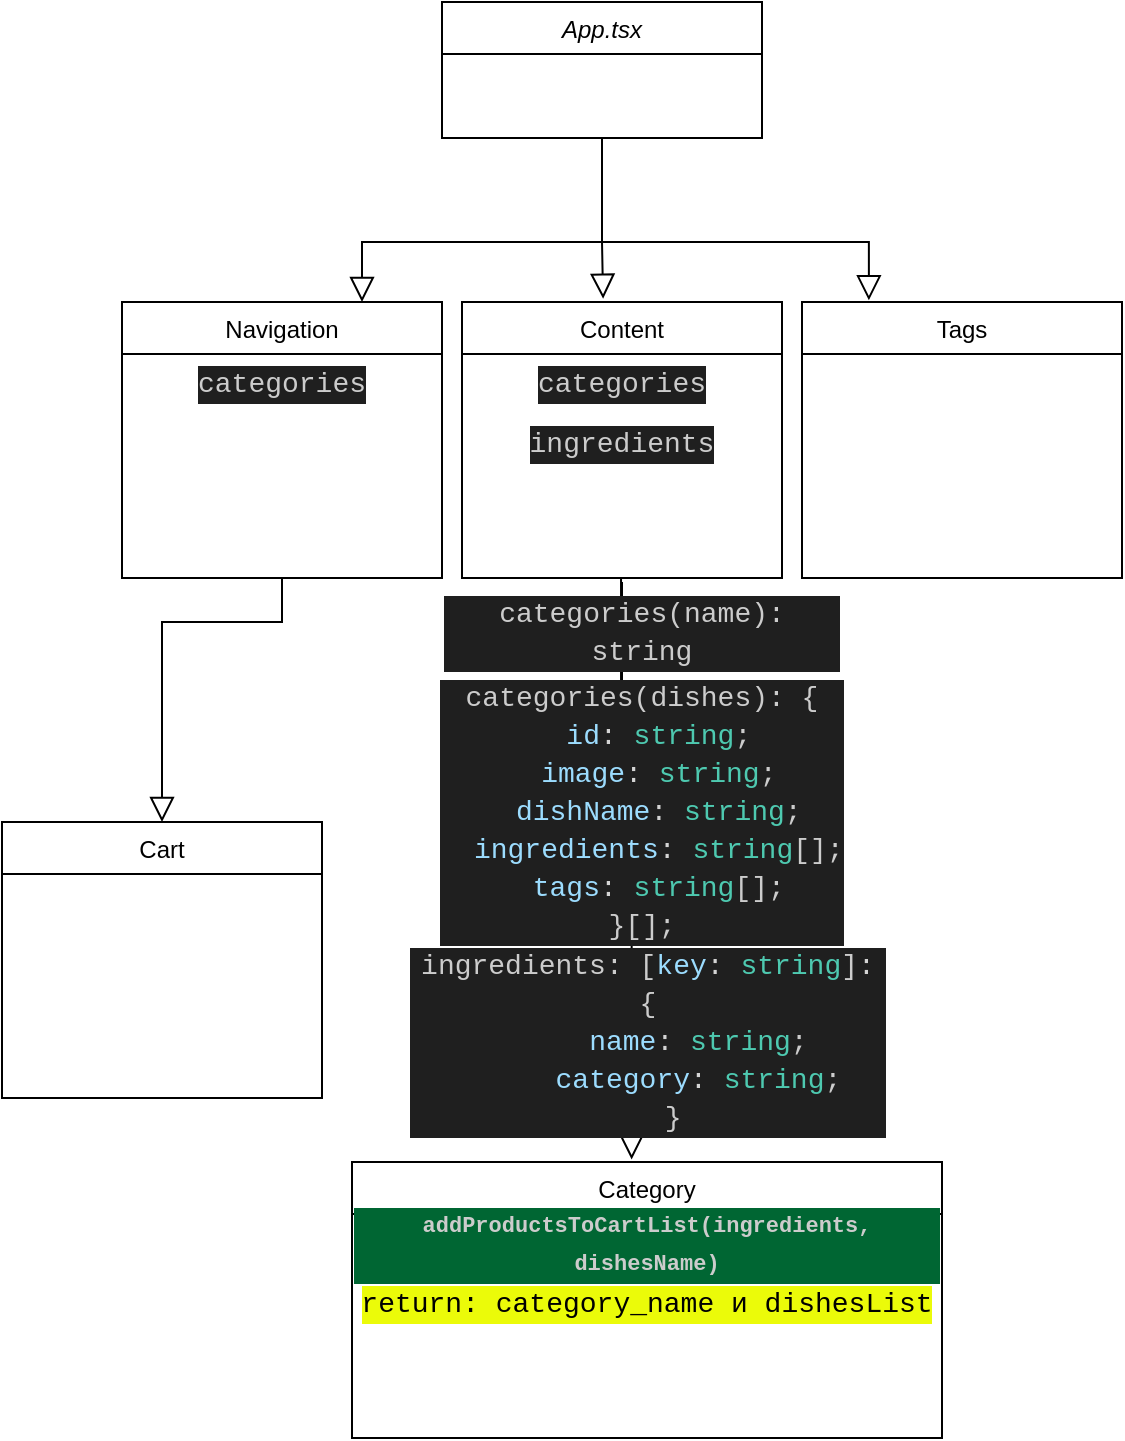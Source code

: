 <mxfile version="21.3.4" type="github">
  <diagram id="C5RBs43oDa-KdzZeNtuy" name="Page-1">
    <mxGraphModel dx="1827" dy="1684" grid="1" gridSize="10" guides="1" tooltips="1" connect="1" arrows="1" fold="1" page="1" pageScale="1" pageWidth="827" pageHeight="1169" math="0" shadow="0">
      <root>
        <mxCell id="WIyWlLk6GJQsqaUBKTNV-0" />
        <mxCell id="WIyWlLk6GJQsqaUBKTNV-1" parent="WIyWlLk6GJQsqaUBKTNV-0" />
        <mxCell id="zkfFHV4jXpPFQw0GAbJ--0" value="App.tsx" style="swimlane;fontStyle=2;align=center;verticalAlign=top;childLayout=stackLayout;horizontal=1;startSize=26;horizontalStack=0;resizeParent=1;resizeLast=0;collapsible=1;marginBottom=0;rounded=0;shadow=0;strokeWidth=1;" parent="WIyWlLk6GJQsqaUBKTNV-1" vertex="1">
          <mxGeometry x="-40" y="-1070" width="160" height="68" as="geometry">
            <mxRectangle x="230" y="140" width="160" height="26" as="alternateBounds" />
          </mxGeometry>
        </mxCell>
        <mxCell id="zkfFHV4jXpPFQw0GAbJ--16" value="" style="endArrow=block;endSize=10;endFill=0;shadow=0;strokeWidth=1;rounded=0;edgeStyle=elbowEdgeStyle;elbow=vertical;entryX=0.75;entryY=0;entryDx=0;entryDy=0;" parent="WIyWlLk6GJQsqaUBKTNV-1" target="HImORC_qOO-QrwHqmKr2-1" edge="1">
          <mxGeometry width="160" relative="1" as="geometry">
            <mxPoint x="42" y="-950" as="sourcePoint" />
            <mxPoint x="-40" y="-798.758" as="targetPoint" />
            <Array as="points">
              <mxPoint x="12" y="-950" />
            </Array>
          </mxGeometry>
        </mxCell>
        <mxCell id="zkfFHV4jXpPFQw0GAbJ--17" value="Content" style="swimlane;fontStyle=0;align=center;verticalAlign=top;childLayout=stackLayout;horizontal=1;startSize=26;horizontalStack=0;resizeParent=1;resizeLast=0;collapsible=1;marginBottom=0;rounded=0;shadow=0;strokeWidth=1;" parent="WIyWlLk6GJQsqaUBKTNV-1" vertex="1">
          <mxGeometry x="-30" y="-920" width="160" height="138" as="geometry">
            <mxRectangle x="550" y="140" width="160" height="26" as="alternateBounds" />
          </mxGeometry>
        </mxCell>
        <mxCell id="HImORC_qOO-QrwHqmKr2-9" value="&lt;div style=&quot;color: rgb(204, 204, 204); background-color: rgb(31, 31, 31); font-family: Consolas, &amp;quot;Courier New&amp;quot;, monospace; font-size: 14px; line-height: 19px;&quot;&gt;categories&lt;/div&gt;" style="text;html=1;strokeColor=none;fillColor=none;align=center;verticalAlign=middle;whiteSpace=wrap;rounded=0;" vertex="1" parent="zkfFHV4jXpPFQw0GAbJ--17">
          <mxGeometry y="26" width="160" height="30" as="geometry" />
        </mxCell>
        <mxCell id="HImORC_qOO-QrwHqmKr2-10" value="&lt;div style=&quot;color: rgb(204, 204, 204); background-color: rgb(31, 31, 31); font-family: Consolas, &amp;quot;Courier New&amp;quot;, monospace; font-size: 14px; line-height: 19px;&quot;&gt;ingredients&lt;/div&gt;" style="text;html=1;strokeColor=none;fillColor=none;align=center;verticalAlign=middle;whiteSpace=wrap;rounded=0;" vertex="1" parent="zkfFHV4jXpPFQw0GAbJ--17">
          <mxGeometry y="56" width="160" height="30" as="geometry" />
        </mxCell>
        <mxCell id="HImORC_qOO-QrwHqmKr2-0" value="" style="endArrow=block;endSize=10;endFill=0;shadow=0;strokeWidth=1;rounded=0;edgeStyle=elbowEdgeStyle;elbow=vertical;entryX=0.441;entryY=-0.012;entryDx=0;entryDy=0;entryPerimeter=0;" edge="1" parent="WIyWlLk6GJQsqaUBKTNV-1" target="zkfFHV4jXpPFQw0GAbJ--17">
          <mxGeometry width="160" relative="1" as="geometry">
            <mxPoint x="40" y="-1000" as="sourcePoint" />
            <mxPoint x="125.28" y="-854.416" as="targetPoint" />
            <Array as="points">
              <mxPoint x="80" y="-950" />
              <mxPoint x="90" y="-1010" />
            </Array>
          </mxGeometry>
        </mxCell>
        <mxCell id="HImORC_qOO-QrwHqmKr2-1" value="Navigation" style="swimlane;fontStyle=0;align=center;verticalAlign=top;childLayout=stackLayout;horizontal=1;startSize=26;horizontalStack=0;resizeParent=1;resizeLast=0;collapsible=1;marginBottom=0;rounded=0;shadow=0;strokeWidth=1;" vertex="1" parent="WIyWlLk6GJQsqaUBKTNV-1">
          <mxGeometry x="-200" y="-920" width="160" height="138" as="geometry">
            <mxRectangle x="550" y="140" width="160" height="26" as="alternateBounds" />
          </mxGeometry>
        </mxCell>
        <mxCell id="HImORC_qOO-QrwHqmKr2-6" value="&lt;div style=&quot;color: rgb(204, 204, 204); background-color: rgb(31, 31, 31); font-family: Consolas, &amp;quot;Courier New&amp;quot;, monospace; font-size: 14px; line-height: 19px;&quot;&gt;categories&lt;/div&gt;" style="text;html=1;strokeColor=none;fillColor=none;align=center;verticalAlign=middle;whiteSpace=wrap;rounded=0;" vertex="1" parent="HImORC_qOO-QrwHqmKr2-1">
          <mxGeometry y="26" width="160" height="30" as="geometry" />
        </mxCell>
        <mxCell id="HImORC_qOO-QrwHqmKr2-2" value="Tags" style="swimlane;fontStyle=0;align=center;verticalAlign=top;childLayout=stackLayout;horizontal=1;startSize=26;horizontalStack=0;resizeParent=1;resizeLast=0;collapsible=1;marginBottom=0;rounded=0;shadow=0;strokeWidth=1;" vertex="1" parent="WIyWlLk6GJQsqaUBKTNV-1">
          <mxGeometry x="140" y="-920" width="160" height="138" as="geometry">
            <mxRectangle x="550" y="140" width="160" height="26" as="alternateBounds" />
          </mxGeometry>
        </mxCell>
        <mxCell id="HImORC_qOO-QrwHqmKr2-3" value="" style="endArrow=block;endSize=10;endFill=0;shadow=0;strokeWidth=1;rounded=0;edgeStyle=elbowEdgeStyle;elbow=vertical;entryX=0.209;entryY=-0.006;entryDx=0;entryDy=0;exitX=0.5;exitY=1;exitDx=0;exitDy=0;entryPerimeter=0;" edge="1" parent="WIyWlLk6GJQsqaUBKTNV-1" source="zkfFHV4jXpPFQw0GAbJ--0" target="HImORC_qOO-QrwHqmKr2-2">
          <mxGeometry width="160" relative="1" as="geometry">
            <mxPoint x="212" y="-960" as="sourcePoint" />
            <mxPoint x="90" y="-930" as="targetPoint" />
            <Array as="points">
              <mxPoint x="130" y="-950" />
            </Array>
          </mxGeometry>
        </mxCell>
        <mxCell id="HImORC_qOO-QrwHqmKr2-4" value="" style="endArrow=block;endSize=10;endFill=0;shadow=0;strokeWidth=1;rounded=0;edgeStyle=elbowEdgeStyle;elbow=vertical;entryX=0.5;entryY=0;entryDx=0;entryDy=0;exitX=0.5;exitY=1;exitDx=0;exitDy=0;" edge="1" parent="WIyWlLk6GJQsqaUBKTNV-1" source="HImORC_qOO-QrwHqmKr2-1" target="HImORC_qOO-QrwHqmKr2-5">
          <mxGeometry width="160" relative="1" as="geometry">
            <mxPoint x="-40" y="-760" as="sourcePoint" />
            <mxPoint x="-162" y="-730" as="targetPoint" />
            <Array as="points">
              <mxPoint x="-70" y="-760" />
            </Array>
          </mxGeometry>
        </mxCell>
        <mxCell id="HImORC_qOO-QrwHqmKr2-5" value="Cart" style="swimlane;fontStyle=0;align=center;verticalAlign=top;childLayout=stackLayout;horizontal=1;startSize=26;horizontalStack=0;resizeParent=1;resizeLast=0;collapsible=1;marginBottom=0;rounded=0;shadow=0;strokeWidth=1;" vertex="1" parent="WIyWlLk6GJQsqaUBKTNV-1">
          <mxGeometry x="-260" y="-660" width="160" height="138" as="geometry">
            <mxRectangle x="550" y="140" width="160" height="26" as="alternateBounds" />
          </mxGeometry>
        </mxCell>
        <mxCell id="HImORC_qOO-QrwHqmKr2-7" value="Category" style="swimlane;fontStyle=0;align=center;verticalAlign=top;childLayout=stackLayout;horizontal=1;startSize=26;horizontalStack=0;resizeParent=1;resizeLast=0;collapsible=1;marginBottom=0;rounded=0;shadow=0;strokeWidth=1;" vertex="1" parent="WIyWlLk6GJQsqaUBKTNV-1">
          <mxGeometry x="-85" y="-490" width="295" height="138" as="geometry">
            <mxRectangle x="550" y="140" width="160" height="26" as="alternateBounds" />
          </mxGeometry>
        </mxCell>
        <mxCell id="HImORC_qOO-QrwHqmKr2-15" value="&lt;div style=&quot;color: rgb(204, 204, 204); font-family: Consolas, &amp;quot;Courier New&amp;quot;, monospace; font-size: 11px; line-height: 19px;&quot;&gt;&lt;div style=&quot;line-height: 19px; font-size: 11px;&quot;&gt;addProductsToCartList(ingredients, dishesName)&lt;/div&gt;&lt;/div&gt;" style="text;html=1;strokeColor=none;fillColor=none;align=center;verticalAlign=middle;whiteSpace=wrap;rounded=0;fontSize=11;labelBackgroundColor=#006633;fontStyle=1" vertex="1" parent="HImORC_qOO-QrwHqmKr2-7">
          <mxGeometry y="26" width="295" height="30" as="geometry" />
        </mxCell>
        <mxCell id="HImORC_qOO-QrwHqmKr2-16" value="&lt;div style=&quot;font-family: Consolas, &amp;quot;Courier New&amp;quot;, monospace; font-size: 14px; line-height: 19px;&quot;&gt;return: category_name и&amp;nbsp;dishesList&lt;/div&gt;" style="text;html=1;strokeColor=none;fillColor=none;align=center;verticalAlign=middle;whiteSpace=wrap;rounded=0;labelBackgroundColor=#ebfb09;fontColor=#000000;" vertex="1" parent="HImORC_qOO-QrwHqmKr2-7">
          <mxGeometry y="56" width="295" height="30" as="geometry" />
        </mxCell>
        <mxCell id="HImORC_qOO-QrwHqmKr2-8" value="" style="endArrow=block;endSize=10;endFill=0;shadow=0;strokeWidth=1;rounded=0;edgeStyle=elbowEdgeStyle;elbow=vertical;" edge="1" parent="WIyWlLk6GJQsqaUBKTNV-1">
          <mxGeometry width="160" relative="1" as="geometry">
            <mxPoint x="50" y="-780" as="sourcePoint" />
            <mxPoint x="50" y="-660" as="targetPoint" />
            <Array as="points" />
          </mxGeometry>
        </mxCell>
        <mxCell id="HImORC_qOO-QrwHqmKr2-12" value="" style="endArrow=block;endSize=10;endFill=0;shadow=0;strokeWidth=1;rounded=0;edgeStyle=elbowEdgeStyle;elbow=vertical;exitX=0.5;exitY=1;exitDx=0;exitDy=0;entryX=0.474;entryY=-0.009;entryDx=0;entryDy=0;entryPerimeter=0;" edge="1" parent="WIyWlLk6GJQsqaUBKTNV-1" target="HImORC_qOO-QrwHqmKr2-7">
          <mxGeometry width="160" relative="1" as="geometry">
            <mxPoint x="49.52" y="-782" as="sourcePoint" />
            <mxPoint x="50" y="-660" as="targetPoint" />
            <Array as="points" />
          </mxGeometry>
        </mxCell>
        <mxCell id="HImORC_qOO-QrwHqmKr2-11" value="&lt;div style=&quot;color: rgb(204, 204, 204); background-color: rgb(31, 31, 31); font-family: Consolas, &amp;quot;Courier New&amp;quot;, monospace; font-size: 14px; line-height: 19px;&quot;&gt;categories(name): string&lt;/div&gt;" style="text;html=1;strokeColor=none;fillColor=none;align=center;verticalAlign=middle;whiteSpace=wrap;rounded=0;" vertex="1" parent="WIyWlLk6GJQsqaUBKTNV-1">
          <mxGeometry x="-40" y="-770" width="200" height="30" as="geometry" />
        </mxCell>
        <mxCell id="HImORC_qOO-QrwHqmKr2-13" value="&lt;div style=&quot;color: rgb(204, 204, 204); background-color: rgb(31, 31, 31); font-family: Consolas, &amp;quot;Courier New&amp;quot;, monospace; font-size: 14px; line-height: 19px;&quot;&gt;categories(dishes):&amp;nbsp;{&lt;/div&gt;&lt;div style=&quot;color: rgb(204, 204, 204); background-color: rgb(31, 31, 31); font-family: Consolas, &amp;quot;Courier New&amp;quot;, monospace; font-size: 14px; line-height: 19px;&quot;&gt;&lt;div&gt;&amp;nbsp; &lt;span style=&quot;color: #9cdcfe;&quot;&gt;id&lt;/span&gt;&lt;span style=&quot;color: #d4d4d4;&quot;&gt;:&lt;/span&gt; &lt;span style=&quot;color: #4ec9b0;&quot;&gt;string&lt;/span&gt;;&lt;/div&gt;&lt;div&gt;&amp;nbsp; &lt;span style=&quot;color: #9cdcfe;&quot;&gt;image&lt;/span&gt;&lt;span style=&quot;color: #d4d4d4;&quot;&gt;:&lt;/span&gt; &lt;span style=&quot;color: #4ec9b0;&quot;&gt;string&lt;/span&gt;;&lt;/div&gt;&lt;div&gt;&amp;nbsp; &lt;span style=&quot;color: #9cdcfe;&quot;&gt;dishName&lt;/span&gt;&lt;span style=&quot;color: #d4d4d4;&quot;&gt;:&lt;/span&gt; &lt;span style=&quot;color: #4ec9b0;&quot;&gt;string&lt;/span&gt;;&lt;/div&gt;&lt;div&gt;&amp;nbsp; &lt;span style=&quot;color: #9cdcfe;&quot;&gt;ingredients&lt;/span&gt;&lt;span style=&quot;color: #d4d4d4;&quot;&gt;:&lt;/span&gt; &lt;span style=&quot;color: #4ec9b0;&quot;&gt;string&lt;/span&gt;[];&lt;/div&gt;&lt;div&gt;&amp;nbsp; &lt;span style=&quot;color: #9cdcfe;&quot;&gt;tags&lt;/span&gt;&lt;span style=&quot;color: #d4d4d4;&quot;&gt;:&lt;/span&gt; &lt;span style=&quot;color: #4ec9b0;&quot;&gt;string&lt;/span&gt;[];&lt;/div&gt;&lt;div&gt;}[];&lt;/div&gt;&lt;/div&gt;" style="text;html=1;strokeColor=none;fillColor=none;align=center;verticalAlign=middle;whiteSpace=wrap;rounded=0;" vertex="1" parent="WIyWlLk6GJQsqaUBKTNV-1">
          <mxGeometry x="-90" y="-680" width="300" height="30" as="geometry" />
        </mxCell>
        <mxCell id="HImORC_qOO-QrwHqmKr2-14" value="&lt;div style=&quot;color: rgb(204, 204, 204); background-color: rgb(31, 31, 31); font-family: Consolas, &amp;quot;Courier New&amp;quot;, monospace; font-size: 14px; line-height: 19px;&quot;&gt;ingredients:&amp;nbsp;[&lt;span style=&quot;color: rgb(156, 220, 254);&quot;&gt;key&lt;/span&gt;&lt;span style=&quot;color: rgb(212, 212, 212);&quot;&gt;:&lt;/span&gt;&lt;span style=&quot;&quot;&gt; &lt;/span&gt;&lt;span style=&quot;color: rgb(78, 201, 176);&quot;&gt;string&lt;/span&gt;&lt;span style=&quot;&quot;&gt;]&lt;/span&gt;&lt;span style=&quot;color: rgb(212, 212, 212);&quot;&gt;:&lt;/span&gt;&lt;span style=&quot;&quot;&gt; {&lt;/span&gt;&lt;/div&gt;&lt;div style=&quot;color: rgb(204, 204, 204); background-color: rgb(31, 31, 31); font-family: Consolas, &amp;quot;Courier New&amp;quot;, monospace; font-size: 14px; line-height: 19px;&quot;&gt;&lt;div&gt;&amp;nbsp; &amp;nbsp; &amp;nbsp; &lt;span style=&quot;color: #9cdcfe;&quot;&gt;name&lt;/span&gt;&lt;span style=&quot;color: #d4d4d4;&quot;&gt;:&lt;/span&gt; &lt;span style=&quot;color: #4ec9b0;&quot;&gt;string&lt;/span&gt;;&lt;/div&gt;&lt;div&gt;&amp;nbsp; &amp;nbsp; &amp;nbsp; &lt;span style=&quot;color: #9cdcfe;&quot;&gt;category&lt;/span&gt;&lt;span style=&quot;color: #d4d4d4;&quot;&gt;:&lt;/span&gt; &lt;span style=&quot;color: #4ec9b0;&quot;&gt;string&lt;/span&gt;;&lt;/div&gt;&lt;/div&gt;&lt;div style=&quot;color: rgb(204, 204, 204); background-color: rgb(31, 31, 31); font-family: Consolas, &amp;quot;Courier New&amp;quot;, monospace; font-size: 14px; line-height: 19px;&quot;&gt;&lt;span style=&quot;&quot;&gt;&amp;nbsp; &amp;nbsp; }&lt;/span&gt;&amp;nbsp;&lt;/div&gt;" style="text;html=1;strokeColor=none;fillColor=none;align=center;verticalAlign=middle;whiteSpace=wrap;rounded=0;" vertex="1" parent="WIyWlLk6GJQsqaUBKTNV-1">
          <mxGeometry x="-57.5" y="-570" width="240" height="40" as="geometry" />
        </mxCell>
      </root>
    </mxGraphModel>
  </diagram>
</mxfile>
